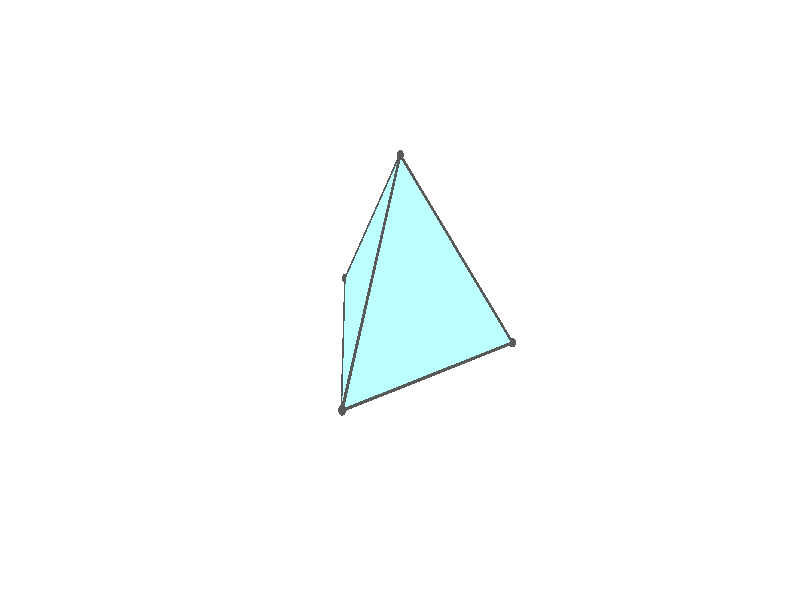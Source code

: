 #version 3.7;
global_settings{assumed_gamma 1.0}
camera{perspective location <18.750000000000000000000000, 10.825317547305481014063844, 12.499999999999996447286321> right <0.133333333333333331482962, -0.230940107675850353485814, -0.000000000000000000000000> up <-0.064951905283832905846353, -0.037499999999999998612221, 0.129903810567665811692706> direction <0.750000000000000111022302, 0.433012701892219298294151, 0.499999999999999944488849> sky <-0.433012701892219298294151, -0.249999999999999944488849, 0.866025403784438707610605> look_at <18.000000000000000000000000, 10.392304845413262270881205, 11.999999999999996447286321>}
light_source{<18.750000000000000000000000, 10.825317547305481014063844, 12.499999999999996447286321> rgb<1.0,1.0,1.0>}
background{rgb<1,1,1>}
union{union{object{union{sphere{<-0.471404520791031456106168, 0.816496580927726034460079, -0.309994370665386320684576>,0.029999999999999998889777}sphere{<-0.471404520791032122239983, -0.816496580927725923437777, -0.309994370665386320684576>,0.029999999999999998889777}sphere{<0.942809041582063356301546, -0.000000000000000230921615, -0.309994370665386320684576>,0.029999999999999998889777}} pigment{rgb<0.1,0.1,0.1>}}object{union{cylinder{<-0.471404520791031456106168, 0.816496580927726034460079, -0.309994370665386320684576>,<-0.471404520791032122239983, -0.816496580927725923437777, -0.309994370665386320684576>,0.010000000000000000208167}cylinder{<-0.471404520791032122239983, -0.816496580927725923437777, -0.309994370665386320684576>,<0.942809041582063356301546, -0.000000000000000230921615, -0.309994370665386320684576>,0.010000000000000000208167}cylinder{<0.942809041582063356301546, -0.000000000000000230921615, -0.309994370665386320684576>,<-0.471404520791031456106168, 0.816496580927726034460079, -0.309994370665386320684576>,0.010000000000000000208167}} pigment{rgb<0.1,0.1,0.1>}}object{polygon{3.000000000000000000000000,<-0.471404520791031456106168, 0.816496580927726034460079, -0.309994370665386320684576>,<-0.471404520791032122239983, -0.816496580927725923437777, -0.309994370665386320684576>,<0.942809041582063356301546, -0.000000000000000230921615, -0.309994370665386320684576>} pigment{rgbft<0.5,1.0,1.0,0.1,0.1>}}}union{object{union{sphere{<-0.471404520791031400595017, 0.816496580927726034460079, -0.309994370665386376195727>,0.029999999999999998889777}sphere{<-0.471404520791032066728832, -0.816496580927725923437777, -0.309994370665386376195727>,0.029999999999999998889777}sphere{<-0.003311856678895552796860, 0.000000000000000184079908, 1.024505257586492579235937>,0.029999999999999998889777}} pigment{rgb<0.1,0.1,0.1>}}object{union{cylinder{<-0.471404520791031400595017, 0.816496580927726034460079, -0.309994370665386376195727>,<-0.471404520791032066728832, -0.816496580927725923437777, -0.309994370665386376195727>,0.010000000000000000208167}cylinder{<-0.471404520791032066728832, -0.816496580927725923437777, -0.309994370665386376195727>,<-0.003311856678895552796860, 0.000000000000000184079908, 1.024505257586492579235937>,0.010000000000000000208167}cylinder{<-0.003311856678895552796860, 0.000000000000000184079908, 1.024505257586492579235937>,<-0.471404520791031400595017, 0.816496580927726034460079, -0.309994370665386376195727>,0.010000000000000000208167}} pigment{rgb<0.1,0.1,0.1>}}object{polygon{3.000000000000000000000000,<-0.471404520791031400595017, 0.816496580927726034460079, -0.309994370665386376195727>,<-0.471404520791032066728832, -0.816496580927725923437777, -0.309994370665386376195727>,<-0.003311856678895552796860, 0.000000000000000184079908, 1.024505257586492579235937>} pigment{rgbft<0.5,1.0,1.0,0.1,0.1>}}}union{object{union{sphere{<0.944453336182145331001436, -0.002868152017617069809985, -0.305306601125763243942401>,0.029999999999999998889777}sphere{<-0.471404520791032122239983, -0.816496580927726034460079, -0.309994370665386487218029>,0.029999999999999998889777}sphere{<-0.003311856678895518969752, 0.000000000000000278856799, 1.024505257586492801280542>,0.029999999999999998889777}} pigment{rgb<0.1,0.1,0.1>}}object{union{cylinder{<0.944453336182145331001436, -0.002868152017617069809985, -0.305306601125763243942401>,<-0.471404520791032122239983, -0.816496580927726034460079, -0.309994370665386487218029>,0.010000000000000000208167}cylinder{<-0.471404520791032122239983, -0.816496580927726034460079, -0.309994370665386487218029>,<-0.003311856678895518969752, 0.000000000000000278856799, 1.024505257586492801280542>,0.010000000000000000208167}cylinder{<-0.003311856678895518969752, 0.000000000000000278856799, 1.024505257586492801280542>,<0.944453336182145331001436, -0.002868152017617069809985, -0.305306601125763243942401>,0.010000000000000000208167}} pigment{rgb<0.1,0.1,0.1>}}object{polygon{3.000000000000000000000000,<0.944453336182145331001436, -0.002868152017617069809985, -0.305306601125763243942401>,<-0.471404520791032122239983, -0.816496580927726034460079, -0.309994370665386487218029>,<-0.003311856678895518969752, 0.000000000000000278856799, 1.024505257586492801280542>} pigment{rgbft<0.5,1.0,1.0,0.1,0.1>}}}union{object{union{sphere{<-0.471404520791031345083866, 0.816496580927726256504684, -0.309994370665386487218029>,0.029999999999999998889777}sphere{<0.944453336182145219979134, 0.002868152017616179029480, -0.305306601125763577009309>,0.029999999999999998889777}sphere{<-0.003311856678895623053160, 0.000000000000000149186219, 1.024505257586492801280542>,0.029999999999999998889777}} pigment{rgb<0.1,0.1,0.1>}}object{union{cylinder{<-0.471404520791031345083866, 0.816496580927726256504684, -0.309994370665386487218029>,<0.944453336182145219979134, 0.002868152017616179029480, -0.305306601125763577009309>,0.010000000000000000208167}cylinder{<0.944453336182145219979134, 0.002868152017616179029480, -0.305306601125763577009309>,<-0.003311856678895623053160, 0.000000000000000149186219, 1.024505257586492801280542>,0.010000000000000000208167}cylinder{<-0.003311856678895623053160, 0.000000000000000149186219, 1.024505257586492801280542>,<-0.471404520791031345083866, 0.816496580927726256504684, -0.309994370665386487218029>,0.010000000000000000208167}} pigment{rgb<0.1,0.1,0.1>}}object{polygon{3.000000000000000000000000,<-0.471404520791031345083866, 0.816496580927726256504684, -0.309994370665386487218029>,<0.944453336182145219979134, 0.002868152017616179029480, -0.305306601125763577009309>,<-0.003311856678895623053160, 0.000000000000000149186219, 1.024505257586492801280542>} pigment{rgbft<0.5,1.0,1.0,0.1,0.1>}}}}
